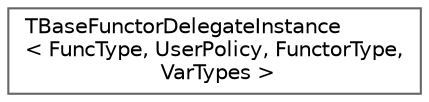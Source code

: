 digraph "Graphical Class Hierarchy"
{
 // INTERACTIVE_SVG=YES
 // LATEX_PDF_SIZE
  bgcolor="transparent";
  edge [fontname=Helvetica,fontsize=10,labelfontname=Helvetica,labelfontsize=10];
  node [fontname=Helvetica,fontsize=10,shape=box,height=0.2,width=0.4];
  rankdir="LR";
  Node0 [id="Node000000",label="TBaseFunctorDelegateInstance\l\< FuncType, UserPolicy, FunctorType,\l VarTypes \>",height=0.2,width=0.4,color="grey40", fillcolor="white", style="filled",URL="$d6/d40/classTBaseFunctorDelegateInstance.html",tooltip="Implements a delegate binding for C++ functors, e.g."];
}
